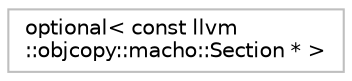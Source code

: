 digraph "Graphical Class Hierarchy"
{
 // LATEX_PDF_SIZE
  bgcolor="transparent";
  edge [fontname="Helvetica",fontsize="10",labelfontname="Helvetica",labelfontsize="10"];
  node [fontname="Helvetica",fontsize="10",shape=record];
  rankdir="LR";
  Node0 [label="optional\< const llvm\l::objcopy::macho::Section * \>",height=0.2,width=0.4,color="grey75",tooltip=" "];
}
